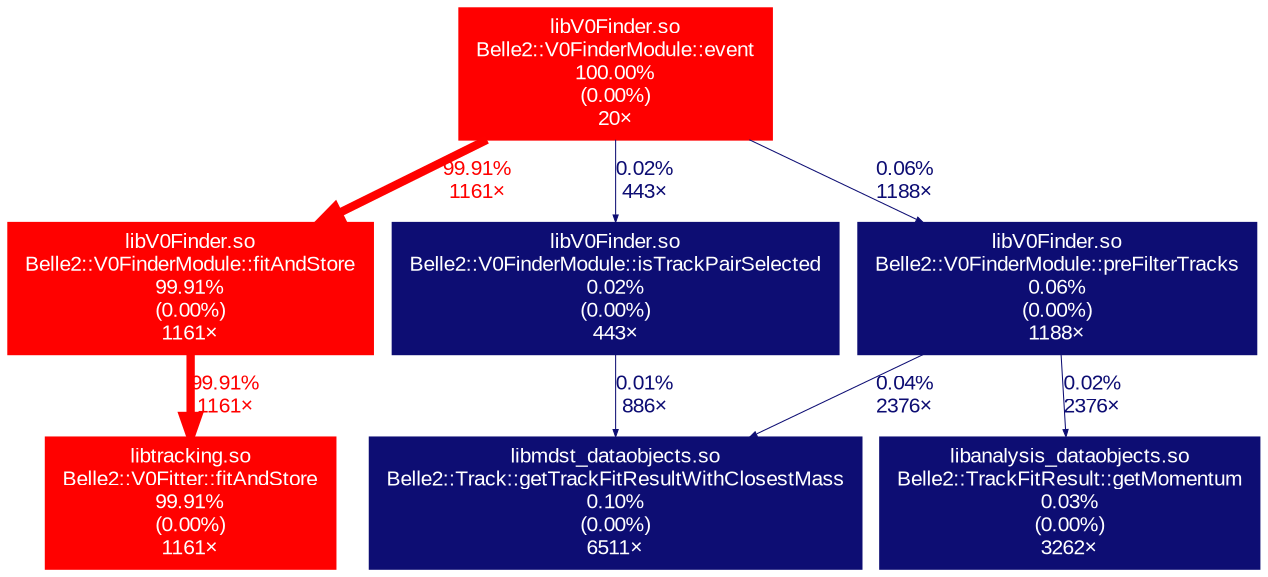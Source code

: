 digraph {
	tooltip=" "
	graph [fontname=Arial, nodesep=0.125, ranksep=0.25];
	node [fontcolor=white, fontname=Arial, height=0, shape=box, style=filled, width=0];
	edge [fontname=Arial];
	"Belle2::Track::getTrackFitResultWithClosestMass(Belle2::Const::ChargedStable const&) const" [color="#0d0d73", fontcolor="#ffffff", fontsize="10.00", label="libmdst_dataobjects.so\nBelle2::Track::getTrackFitResultWithClosestMass\n0.10%\n(0.00%)\n6511×"];
	"Belle2::TrackFitResult::getMomentum() const" [color="#0d0d73", fontcolor="#ffffff", fontsize="10.00", label="libanalysis_dataobjects.so\nBelle2::TrackFitResult::getMomentum\n0.03%\n(0.00%)\n3262×"];
	"Belle2::V0FinderModule::event()" [color="#ff0000", fontcolor="#ffffff", fontsize="10.00", label="libV0Finder.so\nBelle2::V0FinderModule::event\n100.00%\n(0.00%)\n20×"];
	"Belle2::V0FinderModule::event()" -> "Belle2::V0FinderModule::fitAndStore(Belle2::Track const*, Belle2::Track const*, Belle2::Const::ParticleType const&)" [arrowsize="1.00", color="#ff0100", fontcolor="#ff0100", fontsize="10.00", label="99.91%\n1161×", labeldistance="4.00", penwidth="4.00"];
	"Belle2::V0FinderModule::event()" -> "Belle2::V0FinderModule::isTrackPairSelected(Belle2::Track const*, Belle2::Track const*)" [arrowsize="0.35", color="#0d0d73", fontcolor="#0d0d73", fontsize="10.00", label="0.02%\n443×", labeldistance="0.50", penwidth="0.50"];
	"Belle2::V0FinderModule::event()" -> "Belle2::V0FinderModule::preFilterTracks(Belle2::Track const*, Belle2::Track const*, Belle2::Const::ParticleType const&)" [arrowsize="0.35", color="#0d0d73", fontcolor="#0d0d73", fontsize="10.00", label="0.06%\n1188×", labeldistance="0.50", penwidth="0.50"];
	"Belle2::V0FinderModule::fitAndStore(Belle2::Track const*, Belle2::Track const*, Belle2::Const::ParticleType const&)" [color="#ff0100", fontcolor="#ffffff", fontsize="10.00", label="libV0Finder.so\nBelle2::V0FinderModule::fitAndStore\n99.91%\n(0.00%)\n1161×"];
	"Belle2::V0FinderModule::fitAndStore(Belle2::Track const*, Belle2::Track const*, Belle2::Const::ParticleType const&)" -> "Belle2::V0Fitter::fitAndStore(Belle2::Track const*, Belle2::Track const*, Belle2::Const::ParticleType const&, bool&, bool&)" [arrowsize="1.00", color="#ff0100", fontcolor="#ff0100", fontsize="10.00", label="99.91%\n1161×", labeldistance="4.00", penwidth="4.00"];
	"Belle2::V0FinderModule::isTrackPairSelected(Belle2::Track const*, Belle2::Track const*)" [color="#0d0d73", fontcolor="#ffffff", fontsize="10.00", label="libV0Finder.so\nBelle2::V0FinderModule::isTrackPairSelected\n0.02%\n(0.00%)\n443×"];
	"Belle2::V0FinderModule::isTrackPairSelected(Belle2::Track const*, Belle2::Track const*)" -> "Belle2::Track::getTrackFitResultWithClosestMass(Belle2::Const::ChargedStable const&) const" [arrowsize="0.35", color="#0d0d73", fontcolor="#0d0d73", fontsize="10.00", label="0.01%\n886×", labeldistance="0.50", penwidth="0.50"];
	"Belle2::V0FinderModule::preFilterTracks(Belle2::Track const*, Belle2::Track const*, Belle2::Const::ParticleType const&)" [color="#0d0d73", fontcolor="#ffffff", fontsize="10.00", label="libV0Finder.so\nBelle2::V0FinderModule::preFilterTracks\n0.06%\n(0.00%)\n1188×"];
	"Belle2::V0FinderModule::preFilterTracks(Belle2::Track const*, Belle2::Track const*, Belle2::Const::ParticleType const&)" -> "Belle2::Track::getTrackFitResultWithClosestMass(Belle2::Const::ChargedStable const&) const" [arrowsize="0.35", color="#0d0d73", fontcolor="#0d0d73", fontsize="10.00", label="0.04%\n2376×", labeldistance="0.50", penwidth="0.50"];
	"Belle2::V0FinderModule::preFilterTracks(Belle2::Track const*, Belle2::Track const*, Belle2::Const::ParticleType const&)" -> "Belle2::TrackFitResult::getMomentum() const" [arrowsize="0.35", color="#0d0d73", fontcolor="#0d0d73", fontsize="10.00", label="0.02%\n2376×", labeldistance="0.50", penwidth="0.50"];
	"Belle2::V0Fitter::fitAndStore(Belle2::Track const*, Belle2::Track const*, Belle2::Const::ParticleType const&, bool&, bool&)" [color="#ff0100", fontcolor="#ffffff", fontsize="10.00", label="libtracking.so\nBelle2::V0Fitter::fitAndStore\n99.91%\n(0.00%)\n1161×"];
}
